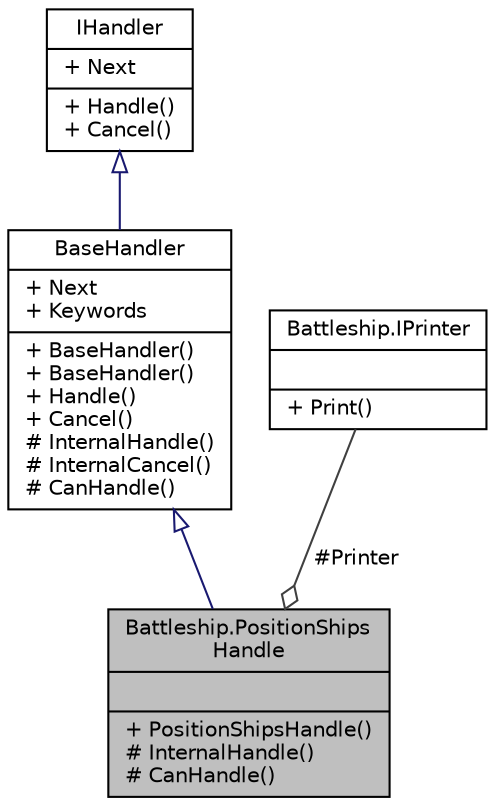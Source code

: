 digraph "Battleship.PositionShipsHandle"
{
 // INTERACTIVE_SVG=YES
 // LATEX_PDF_SIZE
  edge [fontname="Helvetica",fontsize="10",labelfontname="Helvetica",labelfontsize="10"];
  node [fontname="Helvetica",fontsize="10",shape=record];
  Node1 [label="{Battleship.PositionShips\lHandle\n||+ PositionShipsHandle()\l# InternalHandle()\l# CanHandle()\l}",height=0.2,width=0.4,color="black", fillcolor="grey75", style="filled", fontcolor="black",tooltip="Un \"handler\" del patrón Chain of Responsibility que implementa el comando \"posicionar barco\"...."];
  Node2 -> Node1 [dir="back",color="midnightblue",fontsize="10",style="solid",arrowtail="onormal",fontname="Helvetica"];
  Node2 [label="{BaseHandler\n|+ Next\l+ Keywords\l|+ BaseHandler()\l+ BaseHandler()\l+ Handle()\l+ Cancel()\l# InternalHandle()\l# InternalCancel()\l# CanHandle()\l}",height=0.2,width=0.4,color="black", fillcolor="white", style="filled",URL="$classBattleship_1_1BaseHandler.html",tooltip="Clase base para implementar el patrón Chain of Responsibility. En ese patrón se pasa un mensaje a tra..."];
  Node3 -> Node2 [dir="back",color="midnightblue",fontsize="10",style="solid",arrowtail="onormal",fontname="Helvetica"];
  Node3 [label="{IHandler\n|+ Next\l|+ Handle()\l+ Cancel()\l}",height=0.2,width=0.4,color="black", fillcolor="white", style="filled",URL="$interfaceBattleship_1_1IHandler.html",tooltip="Interfaz para implementar el patrón Chain of Responsibility. En ese patrón se pasa un mensaje a travé..."];
  Node4 -> Node1 [color="grey25",fontsize="10",style="solid",label=" #Printer" ,arrowhead="odiamond",fontname="Helvetica"];
  Node4 [label="{Battleship.IPrinter\n||+ Print()\l}",height=0.2,width=0.4,color="black", fillcolor="white", style="filled",URL="$interfaceBattleship_1_1IPrinter.html",tooltip="Se crea interfaz en caso de que en el futuro haya una nueva forma de imprimir información...."];
}
